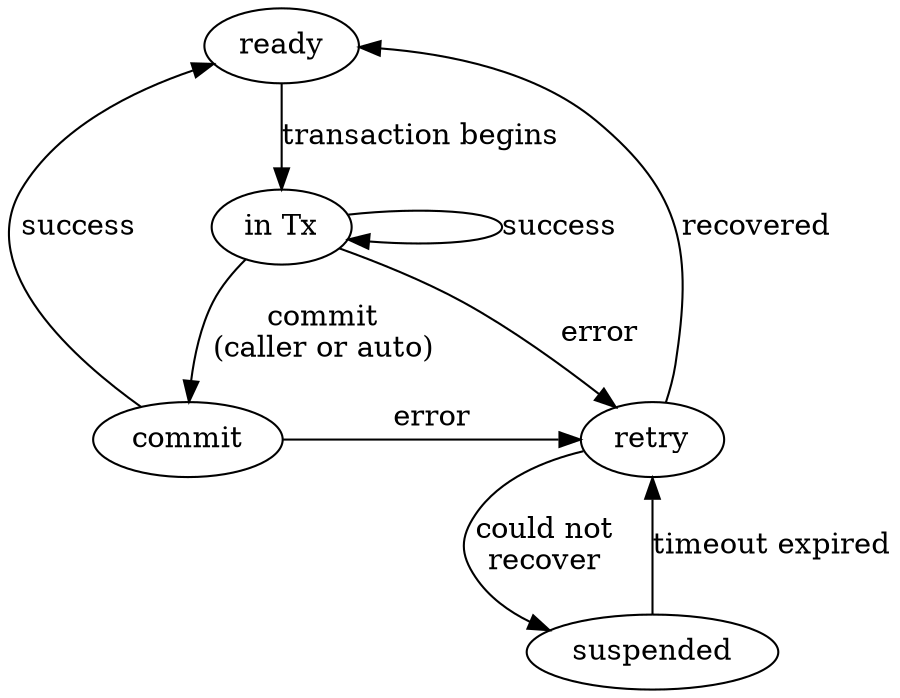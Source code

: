 // This file is part of rsyslog.
// 
// rsyslog message state diagram
//
// see http://www.graphviz.org for how to obtain the graphviz processor
// which is used to build the actual graph.
//
// generate the graph with
// $ dot file.dot -Tpng >file.png

digraph msgState {
	compound=true; nodesep=1.0
	//label="\n\nrsyslog action transaction states\nhttp://www.rsyslog.com";
	//fontsize=20;

	rdy	[label="ready" group="main"];
	itx	[label="in Tx" group="main"];
	comm	[label="commit"]
	rtry	[label="retry"]
	susp	[label="suspended"]

	rdy  -> itx	[label="transaction begins"]
	itx  -> itx	[label="success"]
	itx  -> comm	[label="commit\n(caller or auto)"]
	itx  -> rtry	[label="error"]
	comm -> rdy	[label="success"]
	comm -> rtry	[label="error"]
	rtry -> rdy	[label="recovered"]
	rtry -> susp	[label="could not\nrecover"]
	susp -> rtry	[label="timeout expired"]

	{rank=same; comm rtry}
}
